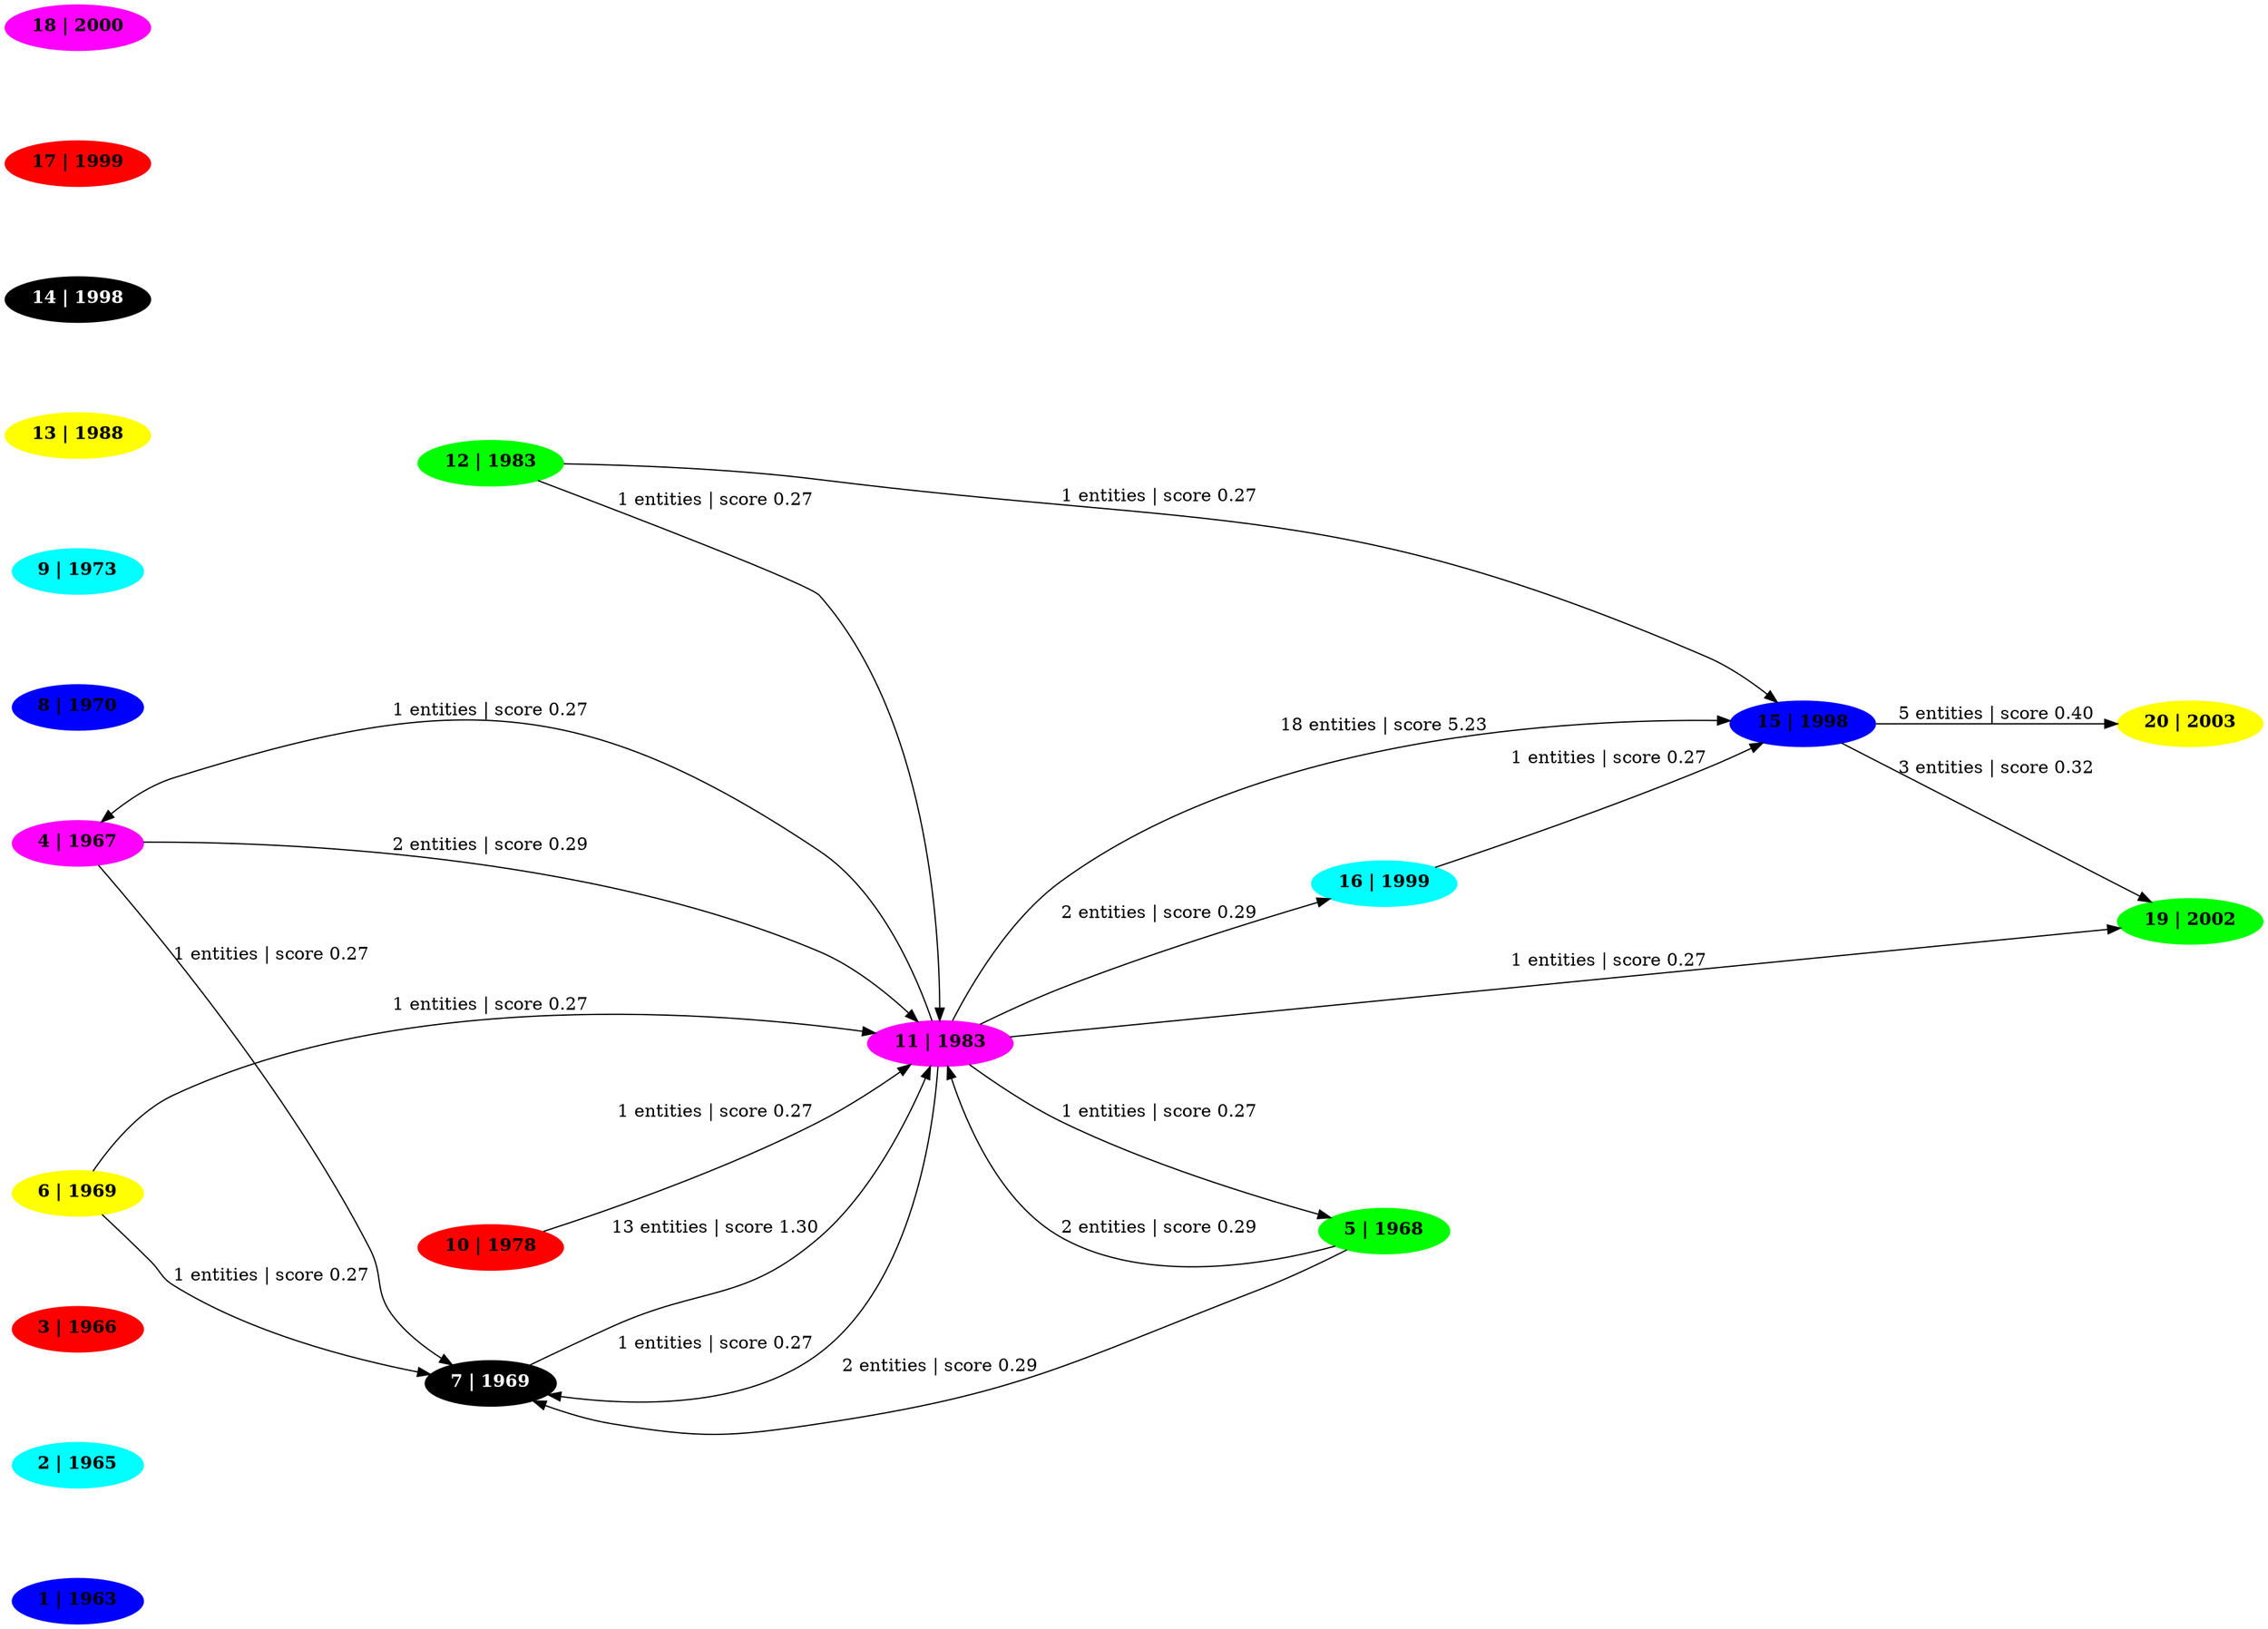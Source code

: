 digraph G {
center = 1;
size="41,31";
rankdir=LR;
nodesep=1.0;
1 [ label = <<b>1 | 1963</b>>, color="blue", style=filled ]; 
2 [ label = <<b>2 | 1965</b>>, color="cyan", style=filled ]; 
3 [ label = <<b>3 | 1966</b>>, color="red", style=filled ]; 
4 [ label = <<b>4 | 1967</b>>, color="magenta", style=filled ]; 
5 [ label = <<b>5 | 1968</b>>, color="green", style=filled ]; 
6 [ label = <<b>6 | 1969</b>>, color="yellow", style=filled ]; 
7 [ label = <<b>7 | 1969</b>>, color="black", style=filled, fontcolor = white ]; 
8 [ label = <<b>8 | 1970</b>>, color="blue", style=filled ]; 
9 [ label = <<b>9 | 1973</b>>, color="cyan", style=filled ]; 
10 [ label = <<b>10 | 1978</b>>, color="red", style=filled ]; 
11 [ label = <<b>11 | 1983</b>>, color="magenta", style=filled ]; 
12 [ label = <<b>12 | 1983</b>>, color="green", style=filled ]; 
13 [ label = <<b>13 | 1988</b>>, color="yellow", style=filled ]; 
14 [ label = <<b>14 | 1998</b>>, color="black", style=filled, fontcolor = white ]; 
15 [ label = <<b>15 | 1998</b>>, color="blue", style=filled ]; 
16 [ label = <<b>16 | 1999</b>>, color="cyan", style=filled ]; 
17 [ label = <<b>17 | 1999</b>>, color="red", style=filled ]; 
18 [ label = <<b>18 | 2000</b>>, color="magenta", style=filled ]; 
19 [ label = <<b>19 | 2002</b>>, color="green", style=filled ]; 
20 [ label = <<b>20 | 2003</b>>, color="yellow", style=filled ]; 
4 -> 7 [label="1 entities | score 0.27", weight=1 ];
4 -> 11 [label="2 entities | score 0.29", weight=1 ];
5 -> 7 [label="2 entities | score 0.29", weight=1 ];
5 -> 11 [label="2 entities | score 0.29", weight=1 ];
6 -> 7 [label="1 entities | score 0.27", weight=1 ];
6 -> 11 [label="1 entities | score 0.27", weight=1 ];
7 -> 11 [label="13 entities | score 1.30", weight=1 ];
10 -> 11 [label="1 entities | score 0.27", weight=1 ];
11 -> 4 [label="1 entities | score 0.27", weight=1 ];
11 -> 5 [label="1 entities | score 0.27", weight=1 ];
11 -> 7 [label="1 entities | score 0.27", weight=1 ];
11 -> 15 [label="18 entities | score 5.23", weight=1 ];
11 -> 16 [label="2 entities | score 0.29", weight=1 ];
11 -> 19 [label="1 entities | score 0.27", weight=1 ];
12 -> 11 [label="1 entities | score 0.27", weight=1 ];
12 -> 15 [label="1 entities | score 0.27", weight=1 ];
15 -> 19 [label="3 entities | score 0.32", weight=1 ];
15 -> 20 [label="5 entities | score 0.40", weight=1 ];
16 -> 15 [label="1 entities | score 0.27", weight=1 ];
}